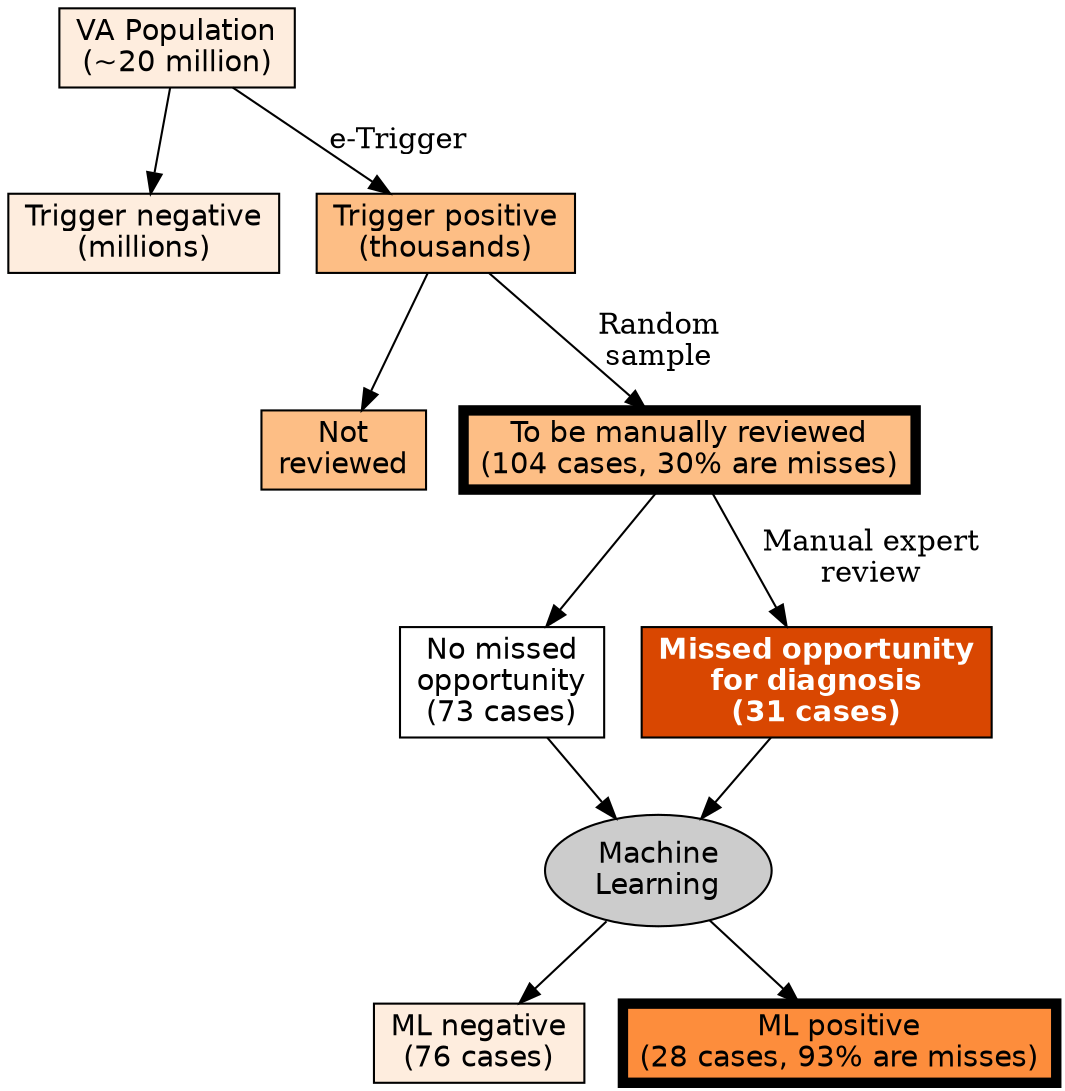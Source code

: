 digraph G {

node [style = filled, fillcolor="white", fontname="Helvetica", colorscheme="oranges4"]
  //rankdir = "LR";

// Rectangles for number of charts

twentyMillion [shape="rectangle", label="VA Population\n(~20 million)", fillcolor=1];
millionsNeg [shape="rectangle", label="Trigger negative\n(millions)", fillcolor=1];
thousands [shape="rectangle", label="Trigger positive\n(thousands)", fillcolor=2];

notReview [shape="rectangle" label="Not\nreviewed", fillcolor=2];
hundredReview [shape="rectangle", label="To be manually reviewed\n(104 cases, 30% are misses)", fillcolor=2, penwidth=5];

noMissedOD [shape="rectangle", label="No missed\nopportunity\n(73 cases)"];
MissedOD [shape="rectangle", label="Missed opportunity\nfor diagnosis\n(31 cases)", fillcolor=4, fontcolor="white", fontname="Helvetica-Bold"];

mlneg [shape="rectangle", fillcolor=1, label="ML negative\n(76 cases)"];
mlpos [shape="rectangle", fillcolor=3, label="ML positive\n(28 cases, 93% are misses)", penwidth=5];  // color 3 is used only for ML +

ML [fillcolor="#cccccc", label="Machine\nLearning"];




// Edges

twentyMillion -> millionsNeg;
twentyMillion -> thousands [label="e-Trigger"];

thousands -> notReview;
thousands -> hundredReview [label="Random\nsample"];

hundredReview -> noMissedOD;
hundredReview -> MissedOD [label="Manual expert\nreview"];

noMissedOD -> ML;
MissedOD -> ML;

ML -> mlneg;
ML -> mlpos;

}
